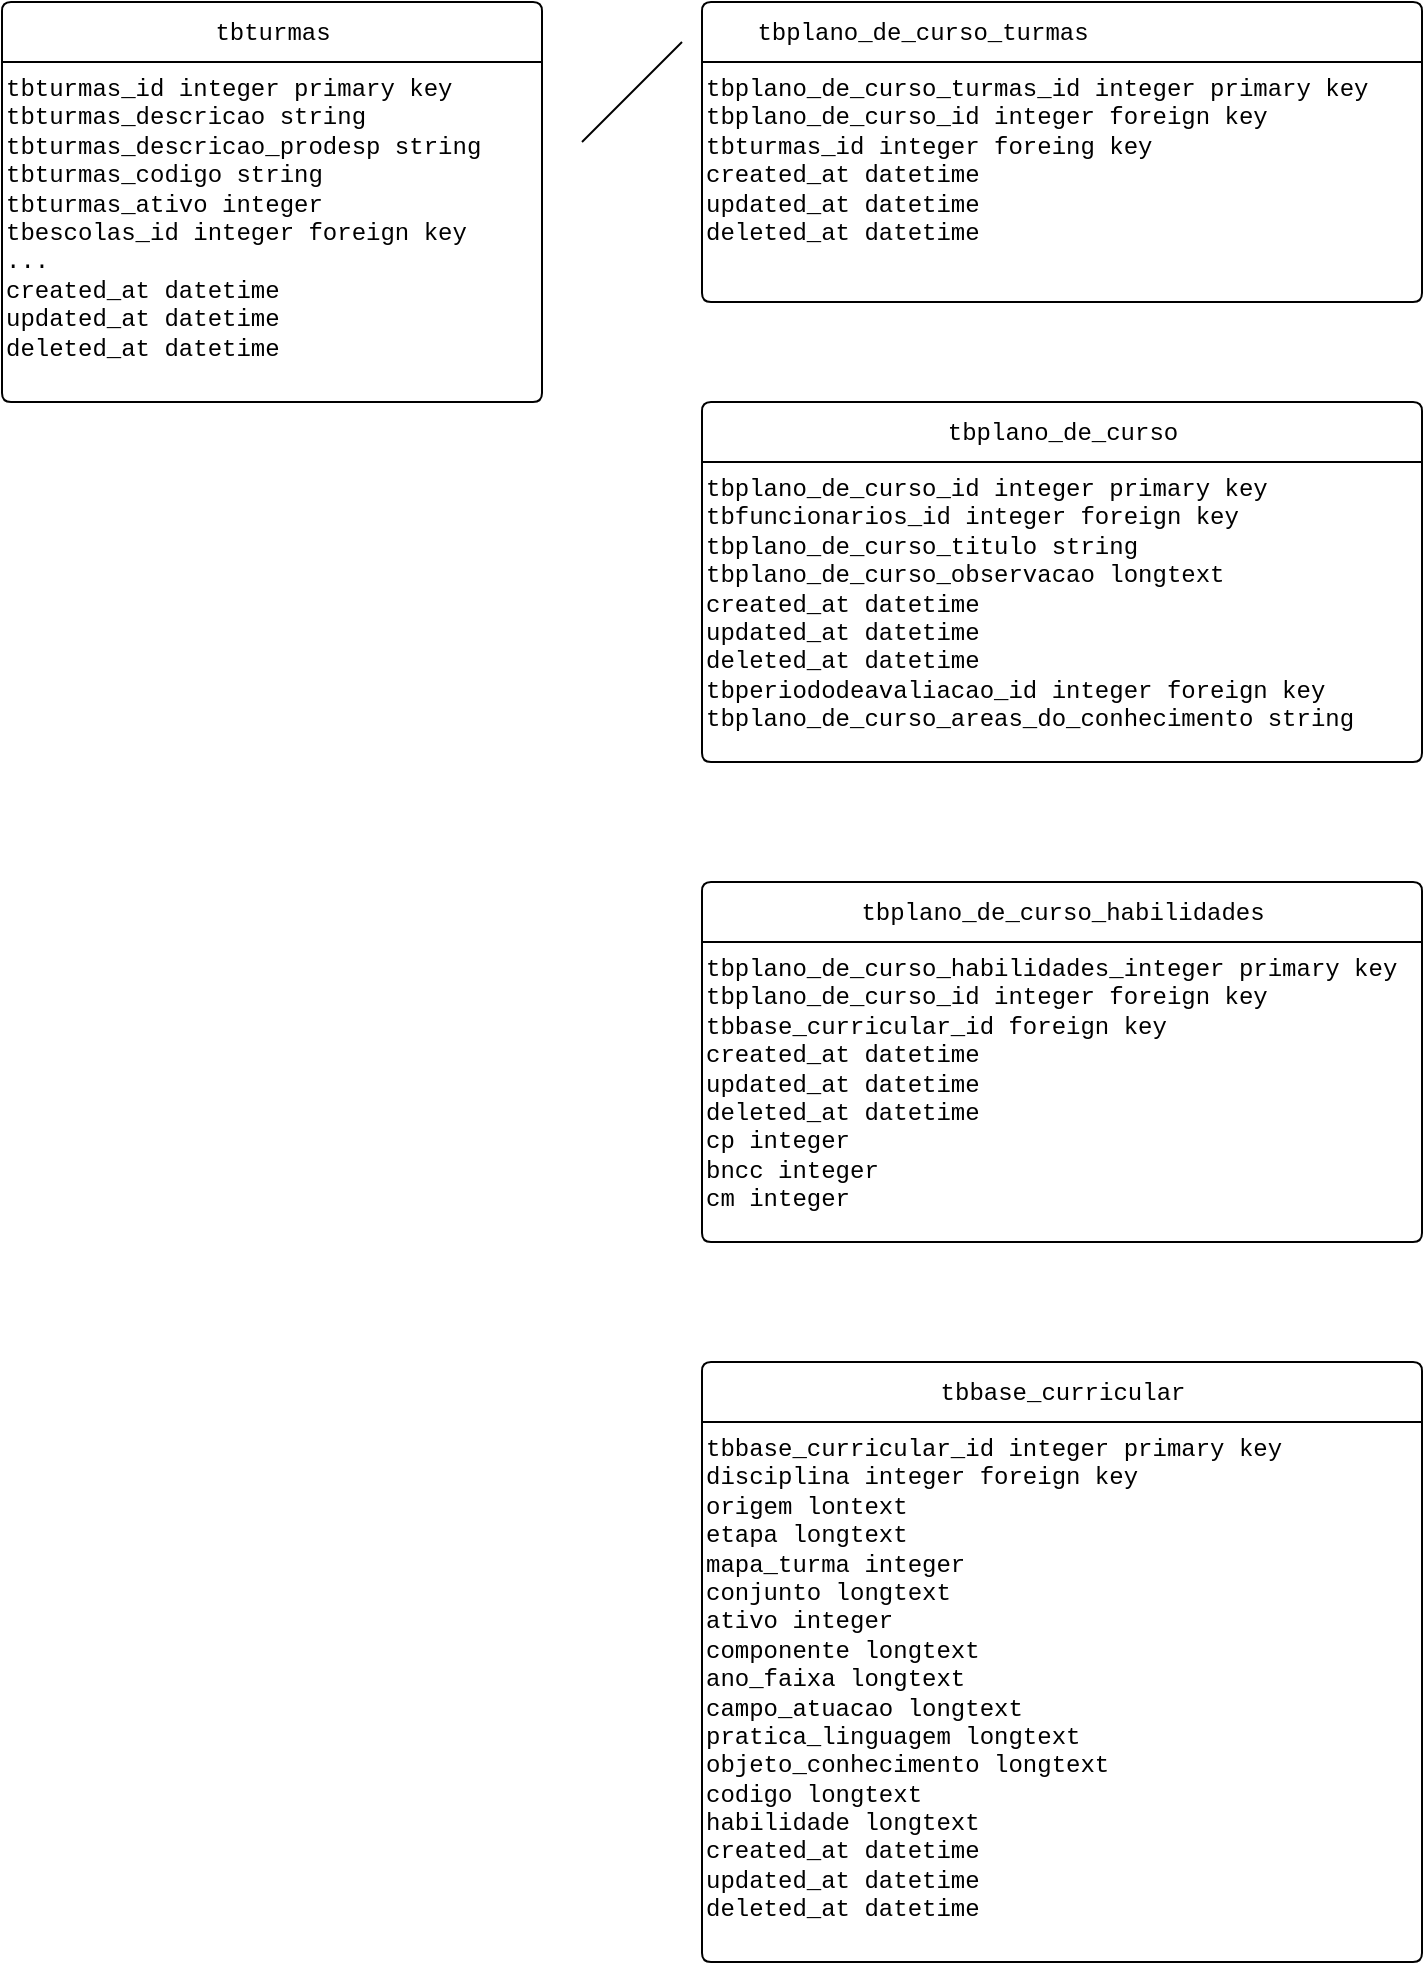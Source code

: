 <mxfile version="21.7.5" type="github">
  <diagram id="R2lEEEUBdFMjLlhIrx00" name="Page-1">
    <mxGraphModel dx="2276" dy="2985" grid="1" gridSize="10" guides="1" tooltips="1" connect="1" arrows="1" fold="1" page="1" pageScale="1" pageWidth="850" pageHeight="1100" math="0" shadow="0" extFonts="Permanent Marker^https://fonts.googleapis.com/css?family=Permanent+Marker">
      <root>
        <mxCell id="0" />
        <mxCell id="1" parent="0" />
        <mxCell id="adF5d4ZAmyr8IWEaQVo5-3" style="graphMlID=entity0;gradientDirection=east;shape=swimlane;startSize=30;rounded=1;arcSize=5;collapsible=0;strokeWidth=1.0;swimlaneFillColor=none;" parent="1" vertex="1">
          <mxGeometry x="40" y="-1040" width="360" height="180" as="geometry" />
        </mxCell>
        <mxCell id="adF5d4ZAmyr8IWEaQVo5-4" value="tbplano_de_curso_id integer primary key&lt;br&gt;tbfuncionarios_id integer foreign key&lt;br&gt;tbplano_de_curso_titulo string&amp;nbsp;&lt;br&gt;tbplano_de_curso_observacao longtext&lt;br&gt;created_at datetime&lt;br&gt;updated_at datetime&lt;br&gt;deleted_at datetime&lt;br&gt;tbperiododeavaliacao_id integer foreign key&lt;br&gt;tbplano_de_curso_areas_do_conhecimento string" style="text;html=1;spacing=0;align=left;fontFamily=courier;fontSize=12;fontStyle=0;=center;" parent="adF5d4ZAmyr8IWEaQVo5-3" vertex="1">
          <mxGeometry x="2" y="31.67" width="358" height="148.33" as="geometry" />
        </mxCell>
        <mxCell id="adF5d4ZAmyr8IWEaQVo5-5" value="&lt;font color=&quot;#000000&quot;&gt;tbplano_de_curso&lt;/font&gt;" style="text;html=1;spacing=0;align=center;fontFamily=courier;fontSize=12;fontStyle=0;=center;fontColor=#ffffff" parent="adF5d4ZAmyr8IWEaQVo5-3" vertex="1">
          <mxGeometry y="4" width="360" height="22" as="geometry" />
        </mxCell>
        <mxCell id="adF5d4ZAmyr8IWEaQVo5-6" style="graphMlID=entity0;gradientDirection=east;shape=swimlane;startSize=30;rounded=1;arcSize=5;collapsible=0;fillColor=none;strokeColor=#000000;strokeWidth=1.0;swimlaneFillColor=none;" parent="1" vertex="1">
          <mxGeometry x="40" y="-800" width="360" height="180" as="geometry" />
        </mxCell>
        <mxCell id="adF5d4ZAmyr8IWEaQVo5-7" value="&lt;font color=&quot;#000000&quot;&gt;tbplano_de_curso_habilidades_integer primary key&lt;br&gt;tbplano_de_curso_id integer foreign key&lt;br&gt;tbbase_curricular_id foreign key&lt;br&gt;created_at datetime&lt;br&gt;updated_at datetime&lt;br&gt;deleted_at datetime&lt;br&gt;cp integer&lt;br&gt;bncc integer&lt;br&gt;cm integer&lt;/font&gt;" style="text;html=1;spacing=0;align=left;fontFamily=courier;fontSize=12;fontStyle=0;=center;fontColor=#c4c4c4" parent="adF5d4ZAmyr8IWEaQVo5-6" vertex="1">
          <mxGeometry x="2" y="31.67" width="358" height="157" as="geometry" />
        </mxCell>
        <mxCell id="adF5d4ZAmyr8IWEaQVo5-8" value="&lt;font color=&quot;#000000&quot;&gt;tbplano_de_curso_habilidades&lt;/font&gt;" style="text;html=1;spacing=0;align=center;fontFamily=courier;fontSize=12;fontStyle=0;=center;fontColor=#ffffff" parent="adF5d4ZAmyr8IWEaQVo5-6" vertex="1">
          <mxGeometry y="4" width="360" height="22" as="geometry" />
        </mxCell>
        <mxCell id="adF5d4ZAmyr8IWEaQVo5-12" style="graphMlID=entity0;gradientDirection=east;shape=swimlane;startSize=30;rounded=1;arcSize=5;collapsible=0;fillColor=none;strokeColor=#000000;strokeWidth=1.0;swimlaneFillColor=none;fontColor=#FFFFFF;labelBackgroundColor=none;" parent="1" vertex="1">
          <mxGeometry x="40" y="-560" width="360" height="300" as="geometry" />
        </mxCell>
        <mxCell id="adF5d4ZAmyr8IWEaQVo5-13" value="&lt;font color=&quot;#000000&quot;&gt;tbbase_curricular_id integer primary key&lt;br&gt;disciplina integer foreign key&lt;br&gt;origem lontext&amp;nbsp;&lt;br&gt;etapa longtext&lt;br&gt;mapa_turma integer&lt;br&gt;conjunto longtext&lt;br&gt;ativo integer&lt;br&gt;componente longtext&lt;br&gt;ano_faixa longtext&lt;br&gt;campo_atuacao longtext&lt;br&gt;pratica_linguagem longtext&lt;br&gt;objeto_conhecimento longtext&lt;br&gt;codigo longtext&lt;br&gt;habilidade longtext&lt;br&gt;created_at datetime&lt;br&gt;updated_at datetime&lt;br&gt;deleted_at datetime&lt;span style=&quot;white-space: pre;&quot;&gt;&#x9;&lt;/span&gt;&lt;/font&gt;" style="text;html=1;spacing=0;align=left;fontFamily=courier;fontSize=12;fontStyle=0;=center;fontColor=#c4c4c4" parent="adF5d4ZAmyr8IWEaQVo5-12" vertex="1">
          <mxGeometry x="2" y="31.67" width="358" height="268.33" as="geometry" />
        </mxCell>
        <mxCell id="adF5d4ZAmyr8IWEaQVo5-14" value="&lt;font color=&quot;#000000&quot;&gt;tbbase_curricular&lt;/font&gt;" style="text;html=1;spacing=0;align=center;fontFamily=courier;fontSize=12;fontStyle=0;=center;fontColor=#ffffff" parent="adF5d4ZAmyr8IWEaQVo5-12" vertex="1">
          <mxGeometry y="4" width="360" height="22" as="geometry" />
        </mxCell>
        <mxCell id="QgI2FyBvnnxtlFc-VbqB-6" style="graphMlID=entity0;gradientDirection=east;shape=swimlane;startSize=30;rounded=1;arcSize=5;collapsible=0;fillColor=none;strokeColor=#000000;strokeWidth=1.0;swimlaneFillColor=none;fontColor=default;" parent="1" vertex="1">
          <mxGeometry x="40" y="-1240" width="360" height="150" as="geometry" />
        </mxCell>
        <mxCell id="QgI2FyBvnnxtlFc-VbqB-7" value="&lt;font color=&quot;#000000&quot;&gt;tbplano_de_curso_turmas_id integer primary key&lt;br&gt;tbplano_de_curso_id integer foreign key&lt;br&gt;tbturmas_id integer foreing key&lt;br&gt;created_at datetime&lt;br&gt;updated_at datetime&lt;br&gt;deleted_at datetime&lt;/font&gt;" style="text;html=1;spacing=0;align=left;fontFamily=courier;fontSize=12;fontStyle=0;=center;fontColor=#c4c4c4;swimlaneFillColor=none;strokeColor=none;" parent="QgI2FyBvnnxtlFc-VbqB-6" vertex="1">
          <mxGeometry x="2" y="31.67" width="358" height="100" as="geometry" />
        </mxCell>
        <mxCell id="QgI2FyBvnnxtlFc-VbqB-8" value="&lt;font color=&quot;#000000&quot;&gt;tbplano_de_curso_turmas&lt;/font&gt;" style="text;html=1;spacing=0;align=center;fontFamily=courier;fontSize=12;fontStyle=0;=center;fontColor=#ffffff;swimlaneFillColor=none;strokeColor=none;" parent="QgI2FyBvnnxtlFc-VbqB-6" vertex="1">
          <mxGeometry y="4" width="220" height="22" as="geometry" />
        </mxCell>
        <mxCell id="QgI2FyBvnnxtlFc-VbqB-208" style="graphMlID=entity0;gradientDirection=east;shape=swimlane;startSize=30;rounded=1;arcSize=5;collapsible=0;fillColor=none;strokeColor=#000000;strokeWidth=1.0;swimlaneFillColor=none;" parent="1" vertex="1">
          <mxGeometry x="-310" y="-1240" width="270" height="200" as="geometry" />
        </mxCell>
        <mxCell id="QgI2FyBvnnxtlFc-VbqB-209" value="&lt;font color=&quot;#000000&quot;&gt;tbturmas_id integer primary key&lt;br&gt;tbturmas_descricao string&amp;nbsp;&lt;br&gt;tbturmas_descricao_prodesp string&lt;br&gt;tbturmas_codigo string&lt;br&gt;tbturmas_ativo integer&amp;nbsp;&lt;br&gt;tbescolas_id integer foreign key&lt;br&gt;...&lt;br&gt;created_at datetime&lt;br&gt;updated_at datetime&lt;br&gt;deleted_at&lt;span style=&quot;white-space: pre;&quot;&gt;&amp;nbsp;datetime&lt;/span&gt;&lt;span style=&quot;white-space: pre;&quot;&gt;&amp;nbsp;&amp;nbsp;&amp;nbsp;&lt;/span&gt;&lt;span style=&quot;white-space: pre;&quot;&gt;&amp;nbsp;&amp;nbsp;&amp;nbsp;&amp;nbsp;&lt;/span&gt;&lt;span style=&quot;white-space: pre;&quot;&gt;&amp;nbsp;&amp;nbsp;&amp;nbsp;&amp;nbsp;&lt;/span&gt;&lt;span style=&quot;white-space: pre;&quot;&gt;&amp;nbsp;&amp;nbsp;&amp;nbsp;&amp;nbsp;&lt;/span&gt;&lt;/font&gt;" style="text;html=1;spacing=0;align=left;fontFamily=courier;fontSize=12;fontStyle=0;=center;fontColor=#c4c4c4" parent="QgI2FyBvnnxtlFc-VbqB-208" vertex="1">
          <mxGeometry x="2" y="31.67" width="258" height="168.33" as="geometry" />
        </mxCell>
        <mxCell id="QgI2FyBvnnxtlFc-VbqB-210" value="&lt;font color=&quot;#000000&quot;&gt;tbturmas&lt;/font&gt;" style="text;html=1;spacing=0;align=center;fontFamily=courier;fontSize=12;fontStyle=0;=center;fontColor=#ffffff" parent="QgI2FyBvnnxtlFc-VbqB-208" vertex="1">
          <mxGeometry y="4" width="270" height="22" as="geometry" />
        </mxCell>
        <mxCell id="XqwjWotS0QNjf_ANXbuY-1" value="" style="endArrow=none;html=1;rounded=0;" edge="1" parent="1">
          <mxGeometry width="50" height="50" relative="1" as="geometry">
            <mxPoint x="-20" y="-1170" as="sourcePoint" />
            <mxPoint x="30" y="-1220" as="targetPoint" />
          </mxGeometry>
        </mxCell>
      </root>
    </mxGraphModel>
  </diagram>
</mxfile>
